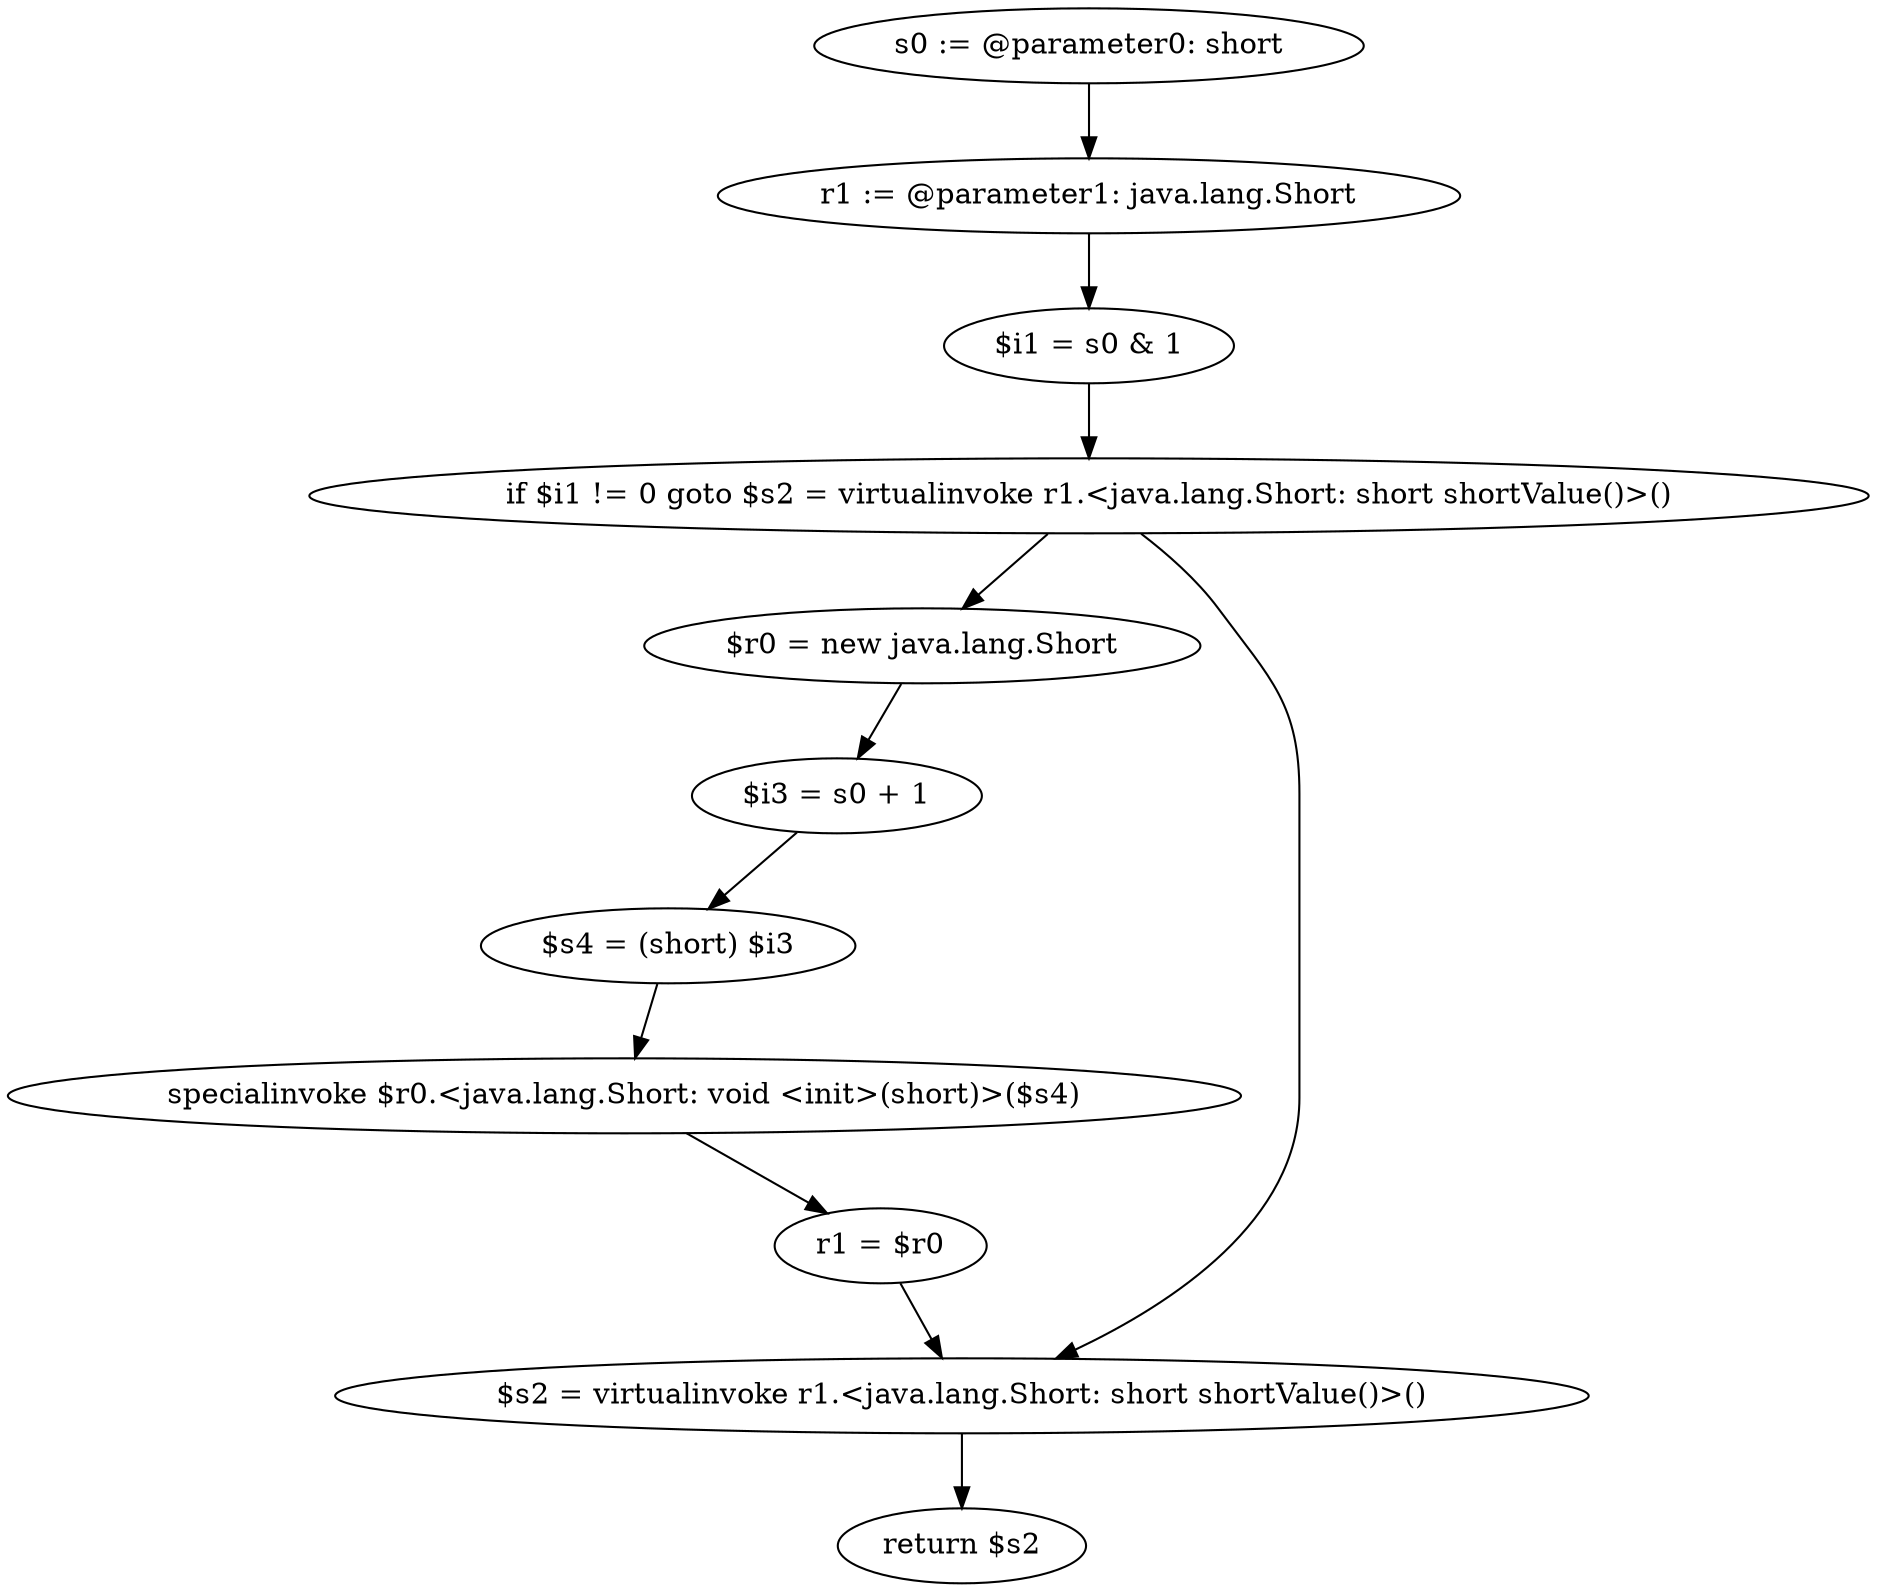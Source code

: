 digraph "unitGraph" {
    "s0 := @parameter0: short"
    "r1 := @parameter1: java.lang.Short"
    "$i1 = s0 & 1"
    "if $i1 != 0 goto $s2 = virtualinvoke r1.<java.lang.Short: short shortValue()>()"
    "$r0 = new java.lang.Short"
    "$i3 = s0 + 1"
    "$s4 = (short) $i3"
    "specialinvoke $r0.<java.lang.Short: void <init>(short)>($s4)"
    "r1 = $r0"
    "$s2 = virtualinvoke r1.<java.lang.Short: short shortValue()>()"
    "return $s2"
    "s0 := @parameter0: short"->"r1 := @parameter1: java.lang.Short";
    "r1 := @parameter1: java.lang.Short"->"$i1 = s0 & 1";
    "$i1 = s0 & 1"->"if $i1 != 0 goto $s2 = virtualinvoke r1.<java.lang.Short: short shortValue()>()";
    "if $i1 != 0 goto $s2 = virtualinvoke r1.<java.lang.Short: short shortValue()>()"->"$r0 = new java.lang.Short";
    "if $i1 != 0 goto $s2 = virtualinvoke r1.<java.lang.Short: short shortValue()>()"->"$s2 = virtualinvoke r1.<java.lang.Short: short shortValue()>()";
    "$r0 = new java.lang.Short"->"$i3 = s0 + 1";
    "$i3 = s0 + 1"->"$s4 = (short) $i3";
    "$s4 = (short) $i3"->"specialinvoke $r0.<java.lang.Short: void <init>(short)>($s4)";
    "specialinvoke $r0.<java.lang.Short: void <init>(short)>($s4)"->"r1 = $r0";
    "r1 = $r0"->"$s2 = virtualinvoke r1.<java.lang.Short: short shortValue()>()";
    "$s2 = virtualinvoke r1.<java.lang.Short: short shortValue()>()"->"return $s2";
}
